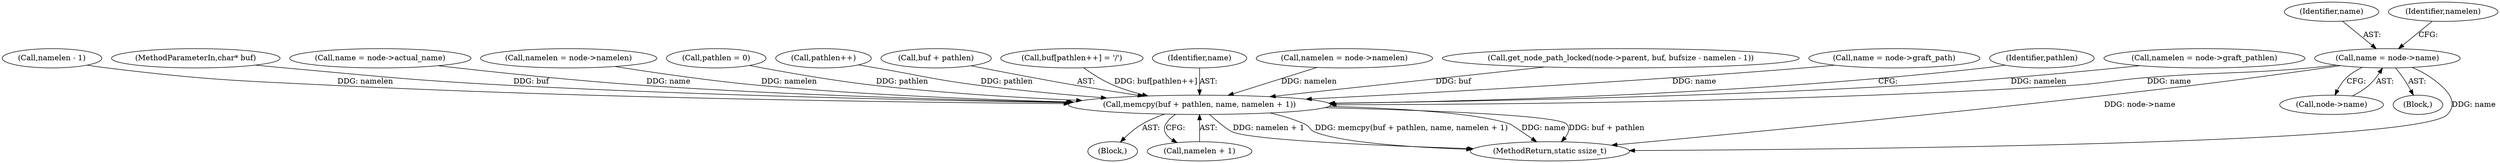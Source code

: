 digraph "0_Android_864e2e22fcd0cba3f5e67680ccabd0302dfda45d@pointer" {
"1000141" [label="(Call,name = node->name)"];
"1000202" [label="(Call,memcpy(buf + pathlen, name, namelen + 1))"];
"1000185" [label="(Call,namelen - 1)"];
"1000103" [label="(MethodParameterIn,char* buf)"];
"1000129" [label="(Call,name = node->actual_name)"];
"1000146" [label="(Call,namelen = node->namelen)"];
"1000142" [label="(Identifier,name)"];
"1000162" [label="(Call,pathlen = 0)"];
"1000199" [label="(Call,pathlen++)"];
"1000214" [label="(MethodReturn,static ssize_t)"];
"1000203" [label="(Call,buf + pathlen)"];
"1000143" [label="(Call,node->name)"];
"1000140" [label="(Block,)"];
"1000196" [label="(Call,buf[pathlen++] = '/')"];
"1000206" [label="(Identifier,name)"];
"1000134" [label="(Call,namelen = node->namelen)"];
"1000178" [label="(Call,get_node_path_locked(node->parent, buf, bufsize - namelen - 1))"];
"1000113" [label="(Call,name = node->graft_path)"];
"1000141" [label="(Call,name = node->name)"];
"1000147" [label="(Identifier,namelen)"];
"1000105" [label="(Block,)"];
"1000212" [label="(Identifier,pathlen)"];
"1000207" [label="(Call,namelen + 1)"];
"1000118" [label="(Call,namelen = node->graft_pathlen)"];
"1000202" [label="(Call,memcpy(buf + pathlen, name, namelen + 1))"];
"1000141" -> "1000140"  [label="AST: "];
"1000141" -> "1000143"  [label="CFG: "];
"1000142" -> "1000141"  [label="AST: "];
"1000143" -> "1000141"  [label="AST: "];
"1000147" -> "1000141"  [label="CFG: "];
"1000141" -> "1000214"  [label="DDG: name"];
"1000141" -> "1000214"  [label="DDG: node->name"];
"1000141" -> "1000202"  [label="DDG: name"];
"1000202" -> "1000105"  [label="AST: "];
"1000202" -> "1000207"  [label="CFG: "];
"1000203" -> "1000202"  [label="AST: "];
"1000206" -> "1000202"  [label="AST: "];
"1000207" -> "1000202"  [label="AST: "];
"1000212" -> "1000202"  [label="CFG: "];
"1000202" -> "1000214"  [label="DDG: name"];
"1000202" -> "1000214"  [label="DDG: buf + pathlen"];
"1000202" -> "1000214"  [label="DDG: namelen + 1"];
"1000202" -> "1000214"  [label="DDG: memcpy(buf + pathlen, name, namelen + 1)"];
"1000178" -> "1000202"  [label="DDG: buf"];
"1000196" -> "1000202"  [label="DDG: buf[pathlen++]"];
"1000103" -> "1000202"  [label="DDG: buf"];
"1000199" -> "1000202"  [label="DDG: pathlen"];
"1000162" -> "1000202"  [label="DDG: pathlen"];
"1000129" -> "1000202"  [label="DDG: name"];
"1000113" -> "1000202"  [label="DDG: name"];
"1000185" -> "1000202"  [label="DDG: namelen"];
"1000134" -> "1000202"  [label="DDG: namelen"];
"1000118" -> "1000202"  [label="DDG: namelen"];
"1000146" -> "1000202"  [label="DDG: namelen"];
}

